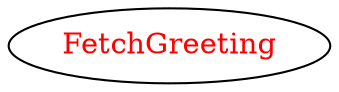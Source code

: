digraph dependencyGraph {
 concentrate=true;
 ranksep="2.0";
 rankdir="LR"; 
 splines="ortho";
"FetchGreeting" [fontcolor="red"];
}